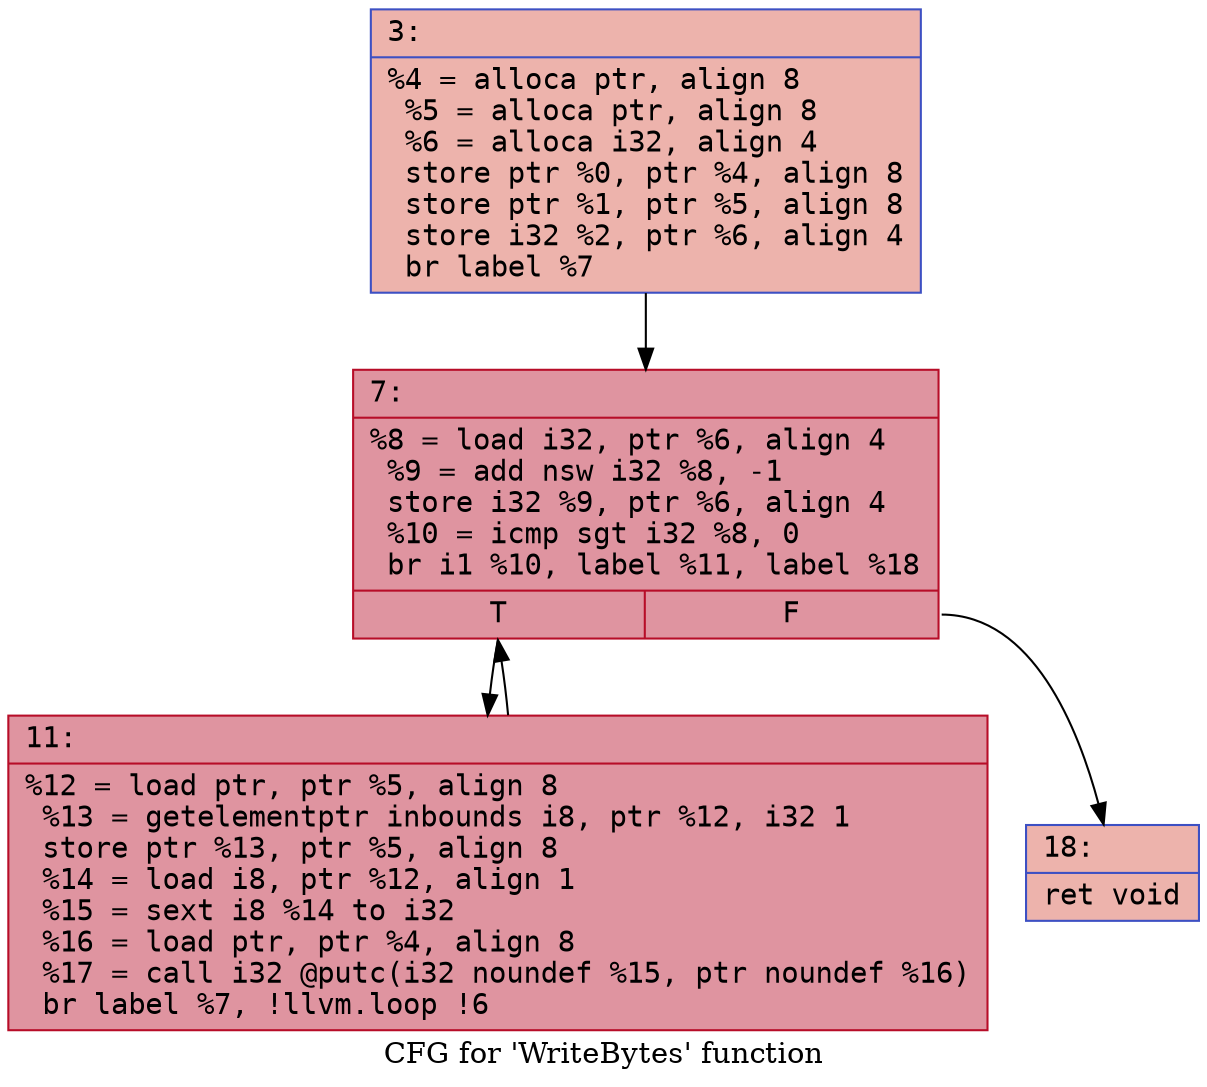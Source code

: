 digraph "CFG for 'WriteBytes' function" {
	label="CFG for 'WriteBytes' function";

	Node0x600003e0b020 [shape=record,color="#3d50c3ff", style=filled, fillcolor="#d6524470" fontname="Courier",label="{3:\l|  %4 = alloca ptr, align 8\l  %5 = alloca ptr, align 8\l  %6 = alloca i32, align 4\l  store ptr %0, ptr %4, align 8\l  store ptr %1, ptr %5, align 8\l  store i32 %2, ptr %6, align 4\l  br label %7\l}"];
	Node0x600003e0b020 -> Node0x600003e0b070[tooltip="3 -> 7\nProbability 100.00%" ];
	Node0x600003e0b070 [shape=record,color="#b70d28ff", style=filled, fillcolor="#b70d2870" fontname="Courier",label="{7:\l|  %8 = load i32, ptr %6, align 4\l  %9 = add nsw i32 %8, -1\l  store i32 %9, ptr %6, align 4\l  %10 = icmp sgt i32 %8, 0\l  br i1 %10, label %11, label %18\l|{<s0>T|<s1>F}}"];
	Node0x600003e0b070:s0 -> Node0x600003e0b0c0[tooltip="7 -> 11\nProbability 96.88%" ];
	Node0x600003e0b070:s1 -> Node0x600003e0b110[tooltip="7 -> 18\nProbability 3.12%" ];
	Node0x600003e0b0c0 [shape=record,color="#b70d28ff", style=filled, fillcolor="#b70d2870" fontname="Courier",label="{11:\l|  %12 = load ptr, ptr %5, align 8\l  %13 = getelementptr inbounds i8, ptr %12, i32 1\l  store ptr %13, ptr %5, align 8\l  %14 = load i8, ptr %12, align 1\l  %15 = sext i8 %14 to i32\l  %16 = load ptr, ptr %4, align 8\l  %17 = call i32 @putc(i32 noundef %15, ptr noundef %16)\l  br label %7, !llvm.loop !6\l}"];
	Node0x600003e0b0c0 -> Node0x600003e0b070[tooltip="11 -> 7\nProbability 100.00%" ];
	Node0x600003e0b110 [shape=record,color="#3d50c3ff", style=filled, fillcolor="#d6524470" fontname="Courier",label="{18:\l|  ret void\l}"];
}
